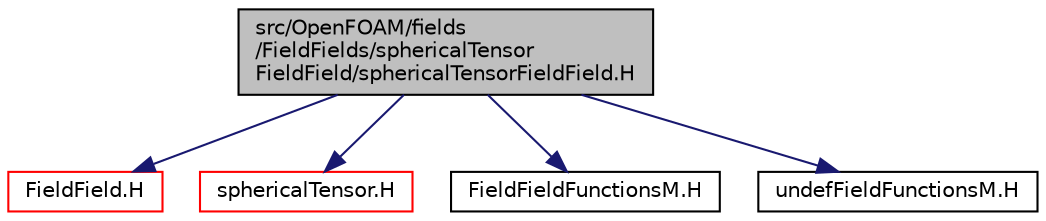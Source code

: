 digraph "src/OpenFOAM/fields/FieldFields/sphericalTensorFieldField/sphericalTensorFieldField.H"
{
  bgcolor="transparent";
  edge [fontname="Helvetica",fontsize="10",labelfontname="Helvetica",labelfontsize="10"];
  node [fontname="Helvetica",fontsize="10",shape=record];
  Node1 [label="src/OpenFOAM/fields\l/FieldFields/sphericalTensor\lFieldField/sphericalTensorFieldField.H",height=0.2,width=0.4,color="black", fillcolor="grey75", style="filled", fontcolor="black"];
  Node1 -> Node2 [color="midnightblue",fontsize="10",style="solid",fontname="Helvetica"];
  Node2 [label="FieldField.H",height=0.2,width=0.4,color="red",URL="$a08069.html"];
  Node1 -> Node3 [color="midnightblue",fontsize="10",style="solid",fontname="Helvetica"];
  Node3 [label="sphericalTensor.H",height=0.2,width=0.4,color="red",URL="$a09140.html"];
  Node1 -> Node4 [color="midnightblue",fontsize="10",style="solid",fontname="Helvetica"];
  Node4 [label="FieldFieldFunctionsM.H",height=0.2,width=0.4,color="black",URL="$a08073.html",tooltip="High performance macro functions for Field<Type> algebra. These expand using either array element acc..."];
  Node1 -> Node5 [color="midnightblue",fontsize="10",style="solid",fontname="Helvetica"];
  Node5 [label="undefFieldFunctionsM.H",height=0.2,width=0.4,color="black",URL="$a08113.html"];
}
